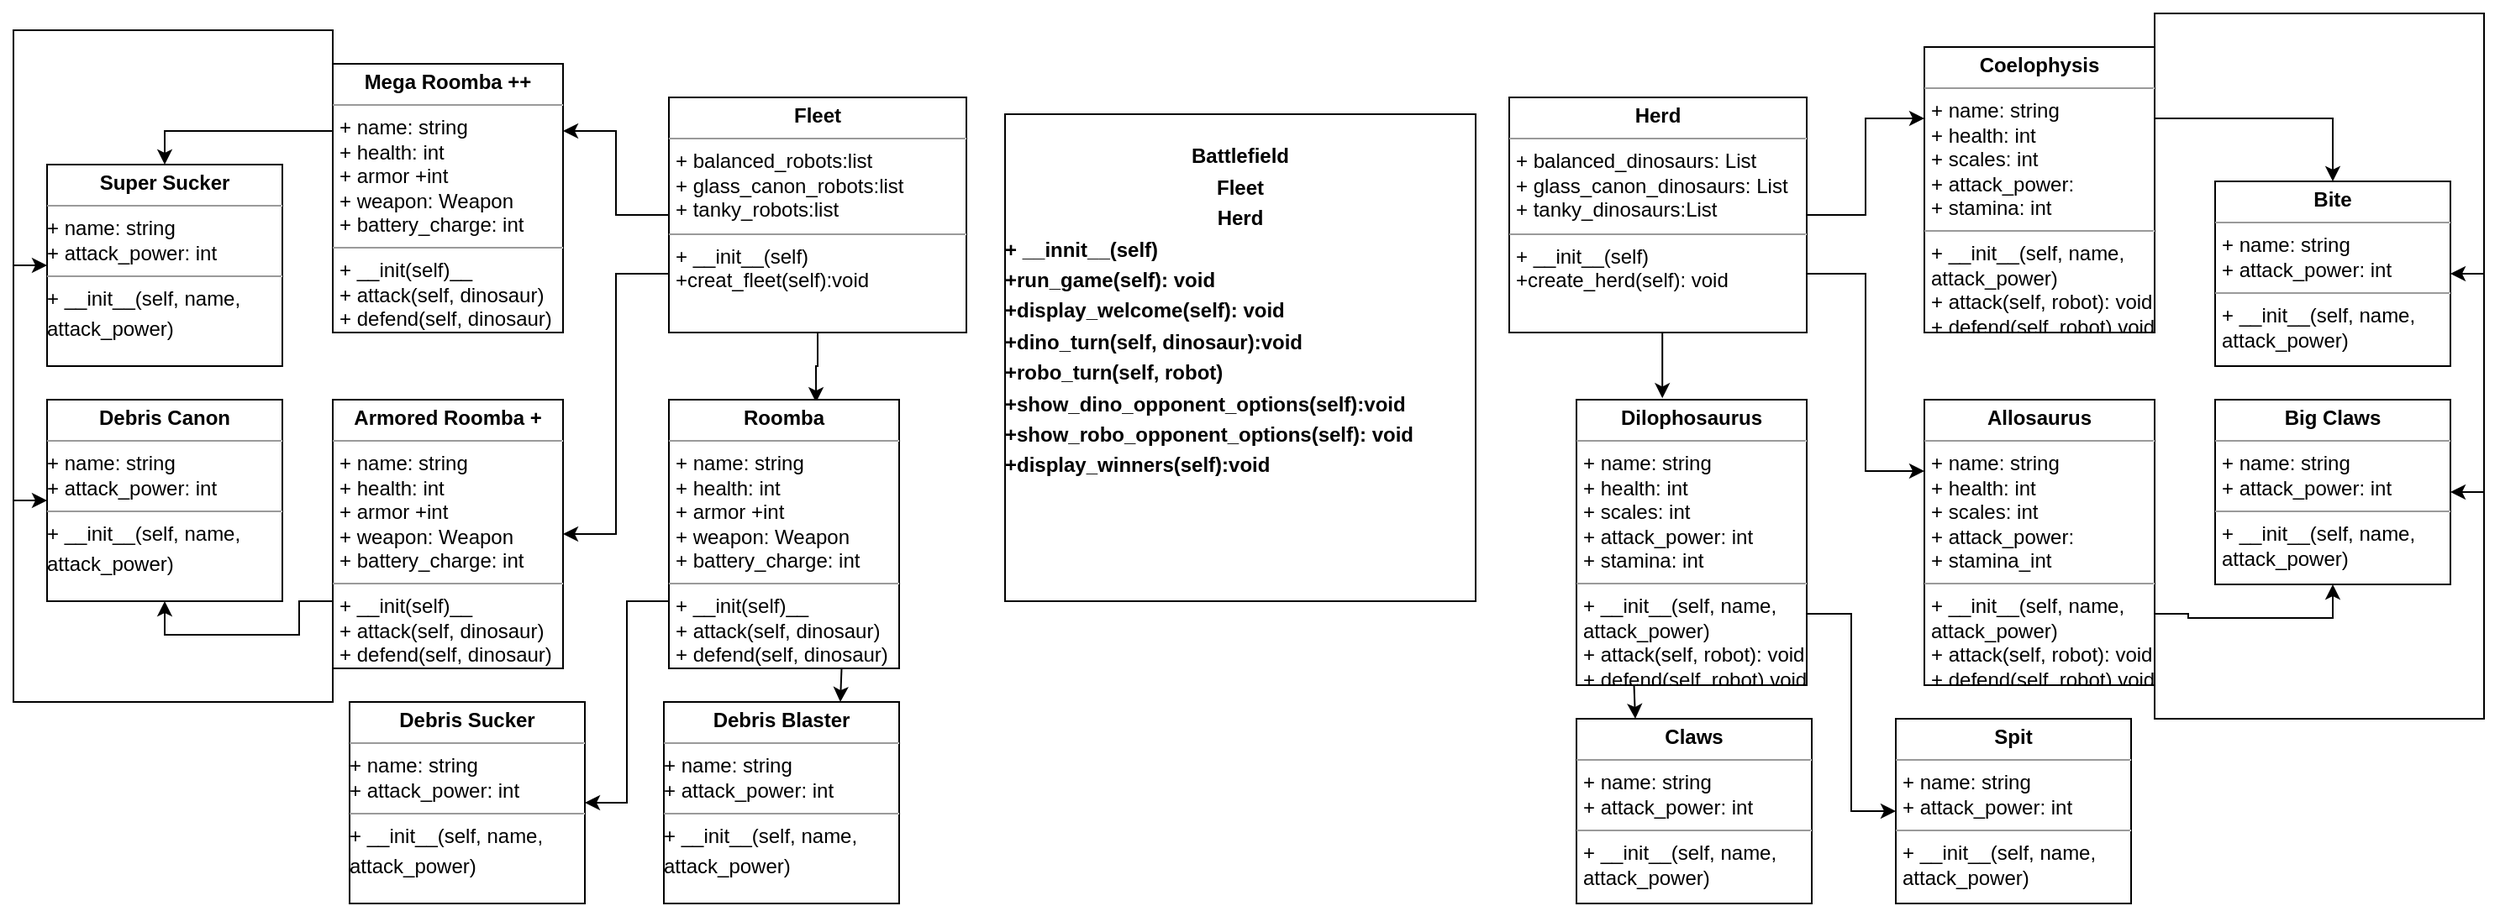 <mxfile version="15.0.6" type="device"><diagram id="C5RBs43oDa-KdzZeNtuy" name="Page-1"><mxGraphModel dx="2130" dy="1949" grid="1" gridSize="10" guides="1" tooltips="1" connect="1" arrows="1" fold="1" page="1" pageScale="1" pageWidth="827" pageHeight="1169" math="0" shadow="0"><root><mxCell id="WIyWlLk6GJQsqaUBKTNV-0"/><mxCell id="WIyWlLk6GJQsqaUBKTNV-1" parent="WIyWlLk6GJQsqaUBKTNV-0"/><mxCell id="hHB7BAhLzImjpgOIz_nn-50" style="edgeStyle=orthogonalEdgeStyle;rounded=0;orthogonalLoop=1;jettySize=auto;html=1;exitX=0.5;exitY=1;exitDx=0;exitDy=0;entryX=0.639;entryY=0.01;entryDx=0;entryDy=0;entryPerimeter=0;" edge="1" parent="WIyWlLk6GJQsqaUBKTNV-1" source="hHB7BAhLzImjpgOIz_nn-13" target="hHB7BAhLzImjpgOIz_nn-22"><mxGeometry relative="1" as="geometry"/></mxCell><mxCell id="hHB7BAhLzImjpgOIz_nn-51" style="edgeStyle=orthogonalEdgeStyle;rounded=0;orthogonalLoop=1;jettySize=auto;html=1;exitX=0;exitY=0.75;exitDx=0;exitDy=0;entryX=1;entryY=0.5;entryDx=0;entryDy=0;" edge="1" parent="WIyWlLk6GJQsqaUBKTNV-1" source="hHB7BAhLzImjpgOIz_nn-13" target="hHB7BAhLzImjpgOIz_nn-23"><mxGeometry relative="1" as="geometry"/></mxCell><mxCell id="hHB7BAhLzImjpgOIz_nn-52" style="edgeStyle=orthogonalEdgeStyle;rounded=0;orthogonalLoop=1;jettySize=auto;html=1;exitX=0;exitY=0.5;exitDx=0;exitDy=0;entryX=1;entryY=0.25;entryDx=0;entryDy=0;" edge="1" parent="WIyWlLk6GJQsqaUBKTNV-1" source="hHB7BAhLzImjpgOIz_nn-13" target="hHB7BAhLzImjpgOIz_nn-24"><mxGeometry relative="1" as="geometry"/></mxCell><mxCell id="hHB7BAhLzImjpgOIz_nn-13" value="&lt;p style=&quot;margin: 0px ; margin-top: 4px ; text-align: center&quot;&gt;&lt;b&gt;Fleet&lt;/b&gt;&lt;/p&gt;&lt;hr size=&quot;1&quot;&gt;&lt;p style=&quot;margin: 0px ; margin-left: 4px&quot;&gt;+ balanced_robots:list&lt;/p&gt;&lt;p style=&quot;margin: 0px ; margin-left: 4px&quot;&gt;+ glass_canon_robots:list&lt;/p&gt;&lt;p style=&quot;margin: 0px ; margin-left: 4px&quot;&gt;+ tanky_robots:list&lt;/p&gt;&lt;hr size=&quot;1&quot;&gt;&lt;p style=&quot;margin: 0px ; margin-left: 4px&quot;&gt;+ __init__(self)&lt;/p&gt;&lt;p style=&quot;margin: 0px ; margin-left: 4px&quot;&gt;+creat_fleet(self):void&lt;/p&gt;" style="verticalAlign=top;align=left;overflow=fill;fontSize=12;fontFamily=Helvetica;html=1;" vertex="1" parent="WIyWlLk6GJQsqaUBKTNV-1"><mxGeometry x="80" width="177" height="140" as="geometry"/></mxCell><mxCell id="hHB7BAhLzImjpgOIz_nn-18" value="&lt;p style=&quot;margin: 0px ; margin-top: 4px ; text-align: center&quot;&gt;&lt;br&gt;&lt;b&gt;Battlefield&lt;/b&gt;&lt;/p&gt;&lt;p style=&quot;margin: 0px ; margin-top: 4px ; text-align: center&quot;&gt;&lt;b&gt;Fleet&lt;/b&gt;&lt;/p&gt;&lt;p style=&quot;margin: 0px ; margin-top: 4px ; text-align: center&quot;&gt;&lt;b&gt;Herd&lt;/b&gt;&lt;/p&gt;&lt;p style=&quot;margin: 4px 0px 0px&quot;&gt;&lt;b&gt;+ __innit__(self)&lt;/b&gt;&lt;/p&gt;&lt;p style=&quot;margin: 4px 0px 0px&quot;&gt;&lt;b&gt;+run_game(self): void&lt;/b&gt;&lt;/p&gt;&lt;p style=&quot;margin: 4px 0px 0px&quot;&gt;&lt;b&gt;+display_welcome(self): void&lt;/b&gt;&lt;/p&gt;&lt;p style=&quot;margin: 4px 0px 0px&quot;&gt;&lt;b&gt;+dino_turn(self, dinosaur):void&lt;/b&gt;&lt;/p&gt;&lt;p style=&quot;margin: 4px 0px 0px&quot;&gt;&lt;b&gt;+robo_turn(self, robot)&lt;/b&gt;&lt;/p&gt;&lt;p style=&quot;margin: 4px 0px 0px&quot;&gt;&lt;b&gt;+show_dino_opponent_options(self):void&lt;/b&gt;&lt;/p&gt;&lt;p style=&quot;margin: 4px 0px 0px&quot;&gt;&lt;b&gt;+show_robo_opponent_options(self): void&lt;/b&gt;&lt;/p&gt;&lt;p style=&quot;margin: 4px 0px 0px&quot;&gt;&lt;b&gt;+display_winners(self):void&lt;/b&gt;&lt;/p&gt;" style="verticalAlign=top;align=left;overflow=fill;fontSize=12;fontFamily=Helvetica;html=1;" vertex="1" parent="WIyWlLk6GJQsqaUBKTNV-1"><mxGeometry x="280" y="10" width="280" height="290" as="geometry"/></mxCell><mxCell id="hHB7BAhLzImjpgOIz_nn-44" style="edgeStyle=orthogonalEdgeStyle;rounded=0;orthogonalLoop=1;jettySize=auto;html=1;exitX=0.5;exitY=1;exitDx=0;exitDy=0;entryX=0.373;entryY=-0.005;entryDx=0;entryDy=0;entryPerimeter=0;" edge="1" parent="WIyWlLk6GJQsqaUBKTNV-1" source="hHB7BAhLzImjpgOIz_nn-19" target="hHB7BAhLzImjpgOIz_nn-26"><mxGeometry relative="1" as="geometry"/></mxCell><mxCell id="hHB7BAhLzImjpgOIz_nn-45" style="edgeStyle=orthogonalEdgeStyle;rounded=0;orthogonalLoop=1;jettySize=auto;html=1;exitX=1;exitY=0.75;exitDx=0;exitDy=0;entryX=0;entryY=0.25;entryDx=0;entryDy=0;" edge="1" parent="WIyWlLk6GJQsqaUBKTNV-1" source="hHB7BAhLzImjpgOIz_nn-19" target="hHB7BAhLzImjpgOIz_nn-28"><mxGeometry relative="1" as="geometry"/></mxCell><mxCell id="hHB7BAhLzImjpgOIz_nn-47" style="edgeStyle=orthogonalEdgeStyle;rounded=0;orthogonalLoop=1;jettySize=auto;html=1;exitX=1;exitY=0.5;exitDx=0;exitDy=0;entryX=0;entryY=0.25;entryDx=0;entryDy=0;" edge="1" parent="WIyWlLk6GJQsqaUBKTNV-1" source="hHB7BAhLzImjpgOIz_nn-19" target="hHB7BAhLzImjpgOIz_nn-29"><mxGeometry relative="1" as="geometry"/></mxCell><mxCell id="hHB7BAhLzImjpgOIz_nn-19" value="&lt;p style=&quot;margin: 0px ; margin-top: 4px ; text-align: center&quot;&gt;&lt;b&gt;Herd&lt;/b&gt;&lt;/p&gt;&lt;hr size=&quot;1&quot;&gt;&lt;p style=&quot;margin: 0px ; margin-left: 4px&quot;&gt;+ balanced_dinosaurs: List&lt;/p&gt;&lt;p style=&quot;margin: 0px ; margin-left: 4px&quot;&gt;+ glass_canon_dinosaurs: List&lt;/p&gt;&lt;p style=&quot;margin: 0px ; margin-left: 4px&quot;&gt;+ tanky_dinosaurs:List&lt;/p&gt;&lt;hr size=&quot;1&quot;&gt;&lt;p style=&quot;margin: 0px ; margin-left: 4px&quot;&gt;+ __init__(self)&lt;/p&gt;&lt;p style=&quot;margin: 0px ; margin-left: 4px&quot;&gt;+create_herd(self): void&lt;/p&gt;" style="verticalAlign=top;align=left;overflow=fill;fontSize=12;fontFamily=Helvetica;html=1;" vertex="1" parent="WIyWlLk6GJQsqaUBKTNV-1"><mxGeometry x="580" width="177" height="140" as="geometry"/></mxCell><mxCell id="hHB7BAhLzImjpgOIz_nn-53" style="edgeStyle=orthogonalEdgeStyle;rounded=0;orthogonalLoop=1;jettySize=auto;html=1;exitX=0.75;exitY=1;exitDx=0;exitDy=0;entryX=0.75;entryY=0;entryDx=0;entryDy=0;" edge="1" parent="WIyWlLk6GJQsqaUBKTNV-1" source="hHB7BAhLzImjpgOIz_nn-22" target="hHB7BAhLzImjpgOIz_nn-31"><mxGeometry relative="1" as="geometry"/></mxCell><mxCell id="hHB7BAhLzImjpgOIz_nn-55" style="edgeStyle=orthogonalEdgeStyle;rounded=0;orthogonalLoop=1;jettySize=auto;html=1;exitX=0;exitY=0.75;exitDx=0;exitDy=0;entryX=1;entryY=0.5;entryDx=0;entryDy=0;" edge="1" parent="WIyWlLk6GJQsqaUBKTNV-1" source="hHB7BAhLzImjpgOIz_nn-22" target="hHB7BAhLzImjpgOIz_nn-54"><mxGeometry relative="1" as="geometry"/></mxCell><mxCell id="hHB7BAhLzImjpgOIz_nn-22" value="&lt;p style=&quot;margin: 0px ; margin-top: 4px ; text-align: center&quot;&gt;&lt;b&gt;Roomba&lt;/b&gt;&lt;/p&gt;&lt;hr size=&quot;1&quot;&gt;&lt;p style=&quot;margin: 0px ; margin-left: 4px&quot;&gt;+ name: string&lt;/p&gt;&lt;p style=&quot;margin: 0px ; margin-left: 4px&quot;&gt;+ health: int&lt;/p&gt;&lt;p style=&quot;margin: 0px ; margin-left: 4px&quot;&gt;+ armor +int&lt;/p&gt;&lt;p style=&quot;margin: 0px ; margin-left: 4px&quot;&gt;+ weapon: Weapon&lt;/p&gt;&lt;p style=&quot;margin: 0px ; margin-left: 4px&quot;&gt;+ battery_charge: int&lt;br&gt;&lt;/p&gt;&lt;hr size=&quot;1&quot;&gt;&lt;p style=&quot;margin: 0px ; margin-left: 4px&quot;&gt;+ __init(self)__&lt;/p&gt;&lt;p style=&quot;margin: 0px ; margin-left: 4px&quot;&gt;+ attack(self, dinosaur)&lt;/p&gt;&lt;p style=&quot;margin: 0px ; margin-left: 4px&quot;&gt;+ defend(self, dinosaur)&lt;/p&gt;" style="verticalAlign=top;align=left;overflow=fill;fontSize=12;fontFamily=Helvetica;html=1;" vertex="1" parent="WIyWlLk6GJQsqaUBKTNV-1"><mxGeometry x="80" y="180" width="137" height="160" as="geometry"/></mxCell><mxCell id="hHB7BAhLzImjpgOIz_nn-67" style="edgeStyle=orthogonalEdgeStyle;rounded=0;orthogonalLoop=1;jettySize=auto;html=1;exitX=0;exitY=0.75;exitDx=0;exitDy=0;entryX=0.5;entryY=1;entryDx=0;entryDy=0;" edge="1" parent="WIyWlLk6GJQsqaUBKTNV-1" source="hHB7BAhLzImjpgOIz_nn-23" target="hHB7BAhLzImjpgOIz_nn-30"><mxGeometry relative="1" as="geometry"/></mxCell><mxCell id="hHB7BAhLzImjpgOIz_nn-68" style="edgeStyle=orthogonalEdgeStyle;rounded=0;orthogonalLoop=1;jettySize=auto;html=1;exitX=0;exitY=1;exitDx=0;exitDy=0;entryX=0;entryY=0.5;entryDx=0;entryDy=0;" edge="1" parent="WIyWlLk6GJQsqaUBKTNV-1" source="hHB7BAhLzImjpgOIz_nn-23" target="hHB7BAhLzImjpgOIz_nn-56"><mxGeometry relative="1" as="geometry"/></mxCell><mxCell id="hHB7BAhLzImjpgOIz_nn-23" value="&lt;p style=&quot;margin: 0px ; margin-top: 4px ; text-align: center&quot;&gt;&lt;b&gt;Armored Roomba +&lt;/b&gt;&lt;/p&gt;&lt;hr size=&quot;1&quot;&gt;&lt;p style=&quot;margin: 0px ; margin-left: 4px&quot;&gt;+&amp;nbsp;&lt;span&gt;name: string&lt;/span&gt;&lt;/p&gt;&lt;p style=&quot;margin: 0px 0px 0px 4px&quot;&gt;+ health: int&lt;/p&gt;&lt;p style=&quot;margin: 0px 0px 0px 4px&quot;&gt;+ armor +int&lt;/p&gt;&lt;p style=&quot;margin: 0px ; margin-left: 4px&quot;&gt;&lt;span&gt;+ weapon: Weapon&lt;/span&gt;&amp;nbsp;&lt;/p&gt;&lt;p style=&quot;margin: 0px ; margin-left: 4px&quot;&gt;+ battery_charge: int&lt;/p&gt;&lt;hr size=&quot;1&quot;&gt;&lt;p style=&quot;margin: 0px 0px 0px 4px&quot;&gt;+ __init(self)__&lt;/p&gt;&lt;p style=&quot;margin: 0px 0px 0px 4px&quot;&gt;+ attack(self, dinosaur)&lt;/p&gt;&lt;p style=&quot;margin: 0px 0px 0px 4px&quot;&gt;+ defend(self, dinosaur)&lt;/p&gt;" style="verticalAlign=top;align=left;overflow=fill;fontSize=12;fontFamily=Helvetica;html=1;" vertex="1" parent="WIyWlLk6GJQsqaUBKTNV-1"><mxGeometry x="-120" y="180" width="137" height="160" as="geometry"/></mxCell><mxCell id="hHB7BAhLzImjpgOIz_nn-57" style="edgeStyle=orthogonalEdgeStyle;rounded=0;orthogonalLoop=1;jettySize=auto;html=1;exitX=0;exitY=0.25;exitDx=0;exitDy=0;entryX=0.5;entryY=0;entryDx=0;entryDy=0;" edge="1" parent="WIyWlLk6GJQsqaUBKTNV-1" source="hHB7BAhLzImjpgOIz_nn-24" target="hHB7BAhLzImjpgOIz_nn-56"><mxGeometry relative="1" as="geometry"/></mxCell><mxCell id="hHB7BAhLzImjpgOIz_nn-69" style="edgeStyle=orthogonalEdgeStyle;rounded=0;orthogonalLoop=1;jettySize=auto;html=1;exitX=0;exitY=0;exitDx=0;exitDy=0;entryX=0;entryY=0.5;entryDx=0;entryDy=0;" edge="1" parent="WIyWlLk6GJQsqaUBKTNV-1" source="hHB7BAhLzImjpgOIz_nn-24" target="hHB7BAhLzImjpgOIz_nn-30"><mxGeometry relative="1" as="geometry"/></mxCell><mxCell id="hHB7BAhLzImjpgOIz_nn-24" value="&lt;p style=&quot;margin: 0px ; margin-top: 4px ; text-align: center&quot;&gt;&lt;b&gt;Mega Roomba ++&lt;/b&gt;&lt;/p&gt;&lt;hr size=&quot;1&quot;&gt;&lt;p style=&quot;margin: 0px 0px 0px 4px&quot;&gt;+&amp;nbsp;name: string&lt;/p&gt;&lt;p style=&quot;margin: 0px 0px 0px 4px&quot;&gt;+ health: int&lt;/p&gt;&lt;p style=&quot;margin: 0px 0px 0px 4px&quot;&gt;+ armor +int&lt;/p&gt;&lt;p style=&quot;margin: 0px 0px 0px 4px&quot;&gt;+ weapon: Weapon&lt;/p&gt;&lt;p style=&quot;margin: 0px 0px 0px 4px&quot;&gt;+ battery_charge: int&lt;br&gt;&lt;/p&gt;&lt;hr size=&quot;1&quot;&gt;&lt;p style=&quot;margin: 0px 0px 0px 4px&quot;&gt;+ __init(self)__&lt;/p&gt;&lt;p style=&quot;margin: 0px 0px 0px 4px&quot;&gt;+ attack(self, dinosaur)&lt;/p&gt;&lt;p style=&quot;margin: 0px 0px 0px 4px&quot;&gt;+ defend(self, dinosaur)&lt;/p&gt;" style="verticalAlign=top;align=left;overflow=fill;fontSize=12;fontFamily=Helvetica;html=1;" vertex="1" parent="WIyWlLk6GJQsqaUBKTNV-1"><mxGeometry x="-120" y="-20" width="137" height="160" as="geometry"/></mxCell><mxCell id="hHB7BAhLzImjpgOIz_nn-34" style="edgeStyle=orthogonalEdgeStyle;rounded=0;orthogonalLoop=1;jettySize=auto;html=1;exitX=0.25;exitY=1;exitDx=0;exitDy=0;entryX=0.25;entryY=0;entryDx=0;entryDy=0;" edge="1" parent="WIyWlLk6GJQsqaUBKTNV-1" source="hHB7BAhLzImjpgOIz_nn-26" target="hHB7BAhLzImjpgOIz_nn-32"><mxGeometry relative="1" as="geometry"/></mxCell><mxCell id="hHB7BAhLzImjpgOIz_nn-37" style="edgeStyle=orthogonalEdgeStyle;rounded=0;orthogonalLoop=1;jettySize=auto;html=1;exitX=1;exitY=0.75;exitDx=0;exitDy=0;entryX=0;entryY=0.5;entryDx=0;entryDy=0;" edge="1" parent="WIyWlLk6GJQsqaUBKTNV-1" source="hHB7BAhLzImjpgOIz_nn-26" target="hHB7BAhLzImjpgOIz_nn-33"><mxGeometry relative="1" as="geometry"/></mxCell><mxCell id="hHB7BAhLzImjpgOIz_nn-26" value="&lt;p style=&quot;margin: 0px ; margin-top: 4px ; text-align: center&quot;&gt;&lt;b&gt;Dilophosaurus&lt;/b&gt;&lt;br&gt;&lt;/p&gt;&lt;hr size=&quot;1&quot;&gt;&lt;p style=&quot;margin: 0px ; margin-left: 4px&quot;&gt;+ name: string&lt;/p&gt;&lt;p style=&quot;margin: 0px ; margin-left: 4px&quot;&gt;+ health: int&lt;/p&gt;&lt;p style=&quot;margin: 0px ; margin-left: 4px&quot;&gt;+ scales: int&lt;/p&gt;&lt;p style=&quot;margin: 0px ; margin-left: 4px&quot;&gt;+ attack_power: int&lt;/p&gt;&lt;p style=&quot;margin: 0px ; margin-left: 4px&quot;&gt;+ stamina: int&lt;/p&gt;&lt;hr size=&quot;1&quot;&gt;&lt;p style=&quot;margin: 0px ; margin-left: 4px&quot;&gt;+ __init__(self, name,&lt;/p&gt;&lt;p style=&quot;margin: 0px ; margin-left: 4px&quot;&gt;attack_power)&lt;/p&gt;&lt;p style=&quot;margin: 0px ; margin-left: 4px&quot;&gt;+ attack(self, robot): void&lt;/p&gt;&lt;p style=&quot;margin: 0px ; margin-left: 4px&quot;&gt;+ defend(self, robot) void&lt;/p&gt;" style="verticalAlign=top;align=left;overflow=fill;fontSize=12;fontFamily=Helvetica;html=1;" vertex="1" parent="WIyWlLk6GJQsqaUBKTNV-1"><mxGeometry x="620" y="180" width="137" height="170" as="geometry"/></mxCell><mxCell id="hHB7BAhLzImjpgOIz_nn-42" style="edgeStyle=orthogonalEdgeStyle;rounded=0;orthogonalLoop=1;jettySize=auto;html=1;exitX=1;exitY=0.75;exitDx=0;exitDy=0;entryX=0.5;entryY=1;entryDx=0;entryDy=0;" edge="1" parent="WIyWlLk6GJQsqaUBKTNV-1" source="hHB7BAhLzImjpgOIz_nn-28" target="hHB7BAhLzImjpgOIz_nn-38"><mxGeometry relative="1" as="geometry"/></mxCell><mxCell id="hHB7BAhLzImjpgOIz_nn-65" style="edgeStyle=orthogonalEdgeStyle;rounded=0;orthogonalLoop=1;jettySize=auto;html=1;exitX=1;exitY=1;exitDx=0;exitDy=0;entryX=1;entryY=0.5;entryDx=0;entryDy=0;" edge="1" parent="WIyWlLk6GJQsqaUBKTNV-1" source="hHB7BAhLzImjpgOIz_nn-28" target="hHB7BAhLzImjpgOIz_nn-39"><mxGeometry relative="1" as="geometry"/></mxCell><mxCell id="hHB7BAhLzImjpgOIz_nn-28" value="&lt;p style=&quot;margin: 0px ; margin-top: 4px ; text-align: center&quot;&gt;&lt;b&gt;Allosaurus&lt;/b&gt;&lt;/p&gt;&lt;hr size=&quot;1&quot;&gt;&lt;p style=&quot;margin: 0px ; margin-left: 4px&quot;&gt;+ name: string&lt;/p&gt;&lt;p style=&quot;margin: 0px ; margin-left: 4px&quot;&gt;+ health: int&lt;/p&gt;&lt;p style=&quot;margin: 0px ; margin-left: 4px&quot;&gt;+ scales: int&lt;/p&gt;&lt;p style=&quot;margin: 0px ; margin-left: 4px&quot;&gt;+ attack_power:&amp;nbsp;&lt;/p&gt;&lt;p style=&quot;margin: 0px ; margin-left: 4px&quot;&gt;+ stamina_int&lt;/p&gt;&lt;hr size=&quot;1&quot;&gt;&lt;p style=&quot;margin: 0px ; margin-left: 4px&quot;&gt;+ __init__(self, name,&lt;/p&gt;&lt;p style=&quot;margin: 0px ; margin-left: 4px&quot;&gt;attack_power)&lt;/p&gt;&lt;p style=&quot;margin: 0px ; margin-left: 4px&quot;&gt;+ attack(self, robot): void&lt;/p&gt;&lt;p style=&quot;margin: 0px ; margin-left: 4px&quot;&gt;+ defend(self, robot) void&lt;/p&gt;" style="verticalAlign=top;align=left;overflow=fill;fontSize=12;fontFamily=Helvetica;html=1;" vertex="1" parent="WIyWlLk6GJQsqaUBKTNV-1"><mxGeometry x="827" y="180" width="137" height="170" as="geometry"/></mxCell><mxCell id="hHB7BAhLzImjpgOIz_nn-40" style="edgeStyle=orthogonalEdgeStyle;rounded=0;orthogonalLoop=1;jettySize=auto;html=1;exitX=1;exitY=0.25;exitDx=0;exitDy=0;entryX=0.5;entryY=0;entryDx=0;entryDy=0;" edge="1" parent="WIyWlLk6GJQsqaUBKTNV-1" source="hHB7BAhLzImjpgOIz_nn-29" target="hHB7BAhLzImjpgOIz_nn-39"><mxGeometry relative="1" as="geometry"/></mxCell><mxCell id="hHB7BAhLzImjpgOIz_nn-64" style="edgeStyle=orthogonalEdgeStyle;rounded=0;orthogonalLoop=1;jettySize=auto;html=1;exitX=1;exitY=0;exitDx=0;exitDy=0;entryX=1;entryY=0.5;entryDx=0;entryDy=0;" edge="1" parent="WIyWlLk6GJQsqaUBKTNV-1" source="hHB7BAhLzImjpgOIz_nn-29" target="hHB7BAhLzImjpgOIz_nn-38"><mxGeometry relative="1" as="geometry"/></mxCell><mxCell id="hHB7BAhLzImjpgOIz_nn-29" value="&lt;p style=&quot;margin: 0px ; margin-top: 4px ; text-align: center&quot;&gt;&lt;b&gt;Coelophysis&lt;/b&gt;&lt;br&gt;&lt;/p&gt;&lt;hr size=&quot;1&quot;&gt;&lt;p style=&quot;margin: 0px ; margin-left: 4px&quot;&gt;+ name: string&lt;/p&gt;&lt;p style=&quot;margin: 0px ; margin-left: 4px&quot;&gt;+ health: int&lt;/p&gt;&lt;p style=&quot;margin: 0px ; margin-left: 4px&quot;&gt;+ scales: int&lt;/p&gt;&lt;p style=&quot;margin: 0px ; margin-left: 4px&quot;&gt;+ attack_power:&amp;nbsp;&lt;/p&gt;&lt;p style=&quot;margin: 0px ; margin-left: 4px&quot;&gt;+ stamina: int&lt;/p&gt;&lt;hr size=&quot;1&quot;&gt;&lt;p style=&quot;margin: 0px ; margin-left: 4px&quot;&gt;+ __init__(self, name,&lt;/p&gt;&lt;p style=&quot;margin: 0px ; margin-left: 4px&quot;&gt;attack_power)&lt;/p&gt;&lt;p style=&quot;margin: 0px ; margin-left: 4px&quot;&gt;+ attack(self, robot): void&lt;/p&gt;&lt;p style=&quot;margin: 0px ; margin-left: 4px&quot;&gt;+ defend(self, robot) void&lt;/p&gt;" style="verticalAlign=top;align=left;overflow=fill;fontSize=12;fontFamily=Helvetica;html=1;" vertex="1" parent="WIyWlLk6GJQsqaUBKTNV-1"><mxGeometry x="827" y="-30" width="137" height="170" as="geometry"/></mxCell><mxCell id="hHB7BAhLzImjpgOIz_nn-30" value="&lt;p style=&quot;margin: 0px ; margin-top: 4px ; text-align: center&quot;&gt;&lt;b&gt;Debris Canon&lt;/b&gt;&lt;/p&gt;&lt;hr size=&quot;1&quot;&gt;+ name: string&lt;br&gt;+ attack_power: int&lt;br&gt;&lt;hr size=&quot;1&quot;&gt;&lt;div style=&quot;height: 2px&quot;&gt;+ __init__(self, name,&lt;/div&gt;&lt;div style=&quot;height: 2px&quot;&gt;&lt;br&gt;&lt;/div&gt;&lt;div style=&quot;height: 2px&quot;&gt;&lt;br&gt;&lt;/div&gt;&lt;div style=&quot;height: 2px&quot;&gt;&lt;br&gt;&lt;/div&gt;&lt;div style=&quot;height: 2px&quot;&gt;&lt;br&gt;&lt;/div&gt;&lt;div style=&quot;height: 2px&quot;&gt;&lt;br&gt;&lt;/div&gt;&lt;div style=&quot;height: 2px&quot;&gt;&lt;br&gt;&lt;/div&gt;&lt;div style=&quot;height: 2px&quot;&gt;&lt;br&gt;&lt;/div&gt;&lt;div style=&quot;height: 2px&quot;&gt;&lt;br&gt;&lt;/div&gt;&lt;div style=&quot;height: 2px&quot;&gt;attack_power)&lt;/div&gt;" style="verticalAlign=top;align=left;overflow=fill;fontSize=12;fontFamily=Helvetica;html=1;" vertex="1" parent="WIyWlLk6GJQsqaUBKTNV-1"><mxGeometry x="-290" y="180" width="140" height="120" as="geometry"/></mxCell><mxCell id="hHB7BAhLzImjpgOIz_nn-31" value="&lt;p style=&quot;margin: 0px ; margin-top: 4px ; text-align: center&quot;&gt;&lt;b&gt;Debris Blaster&lt;/b&gt;&lt;/p&gt;&lt;hr size=&quot;1&quot;&gt;+ name: string&lt;br&gt;+ attack_power: int&lt;br&gt;&lt;hr size=&quot;1&quot;&gt;&lt;div style=&quot;height: 2px&quot;&gt;+ __init__(self, name,&lt;/div&gt;&lt;div style=&quot;height: 2px&quot;&gt;&lt;br&gt;&lt;/div&gt;&lt;div style=&quot;height: 2px&quot;&gt;&lt;br&gt;&lt;/div&gt;&lt;div style=&quot;height: 2px&quot;&gt;&lt;br&gt;&lt;/div&gt;&lt;div style=&quot;height: 2px&quot;&gt;&lt;br&gt;&lt;/div&gt;&lt;div style=&quot;height: 2px&quot;&gt;&lt;br&gt;&lt;/div&gt;&lt;div style=&quot;height: 2px&quot;&gt;&lt;br&gt;&lt;/div&gt;&lt;div style=&quot;height: 2px&quot;&gt;&lt;br&gt;&lt;/div&gt;&lt;div style=&quot;height: 2px&quot;&gt;&lt;br&gt;&lt;/div&gt;&lt;div style=&quot;height: 2px&quot;&gt;attack_power)&lt;/div&gt;" style="verticalAlign=top;align=left;overflow=fill;fontSize=12;fontFamily=Helvetica;html=1;" vertex="1" parent="WIyWlLk6GJQsqaUBKTNV-1"><mxGeometry x="77" y="360" width="140" height="120" as="geometry"/></mxCell><mxCell id="hHB7BAhLzImjpgOIz_nn-32" value="&lt;p style=&quot;margin: 0px ; margin-top: 4px ; text-align: center&quot;&gt;&lt;b&gt;Claws&lt;/b&gt;&lt;/p&gt;&lt;hr size=&quot;1&quot;&gt;&lt;p style=&quot;margin: 0px ; margin-left: 4px&quot;&gt;+ name: string&lt;/p&gt;&lt;p style=&quot;margin: 0px ; margin-left: 4px&quot;&gt;+ attack_power: int&lt;/p&gt;&lt;hr size=&quot;1&quot;&gt;&lt;p style=&quot;margin: 0px ; margin-left: 4px&quot;&gt;+ __init__(self, name,&lt;/p&gt;&lt;p style=&quot;margin: 0px ; margin-left: 4px&quot;&gt;attack_power)&lt;/p&gt;" style="verticalAlign=top;align=left;overflow=fill;fontSize=12;fontFamily=Helvetica;html=1;" vertex="1" parent="WIyWlLk6GJQsqaUBKTNV-1"><mxGeometry x="620" y="370" width="140" height="110" as="geometry"/></mxCell><mxCell id="hHB7BAhLzImjpgOIz_nn-33" value="&lt;p style=&quot;margin: 0px ; margin-top: 4px ; text-align: center&quot;&gt;&lt;b&gt;Spit&lt;/b&gt;&lt;/p&gt;&lt;hr size=&quot;1&quot;&gt;&lt;p style=&quot;margin: 0px ; margin-left: 4px&quot;&gt;+ name: string&lt;/p&gt;&lt;p style=&quot;margin: 0px ; margin-left: 4px&quot;&gt;+ attack_power: int&lt;/p&gt;&lt;hr size=&quot;1&quot;&gt;&lt;p style=&quot;margin: 0px ; margin-left: 4px&quot;&gt;+ __init__(self, name,&lt;/p&gt;&lt;p style=&quot;margin: 0px ; margin-left: 4px&quot;&gt;attack_power)&lt;/p&gt;" style="verticalAlign=top;align=left;overflow=fill;fontSize=12;fontFamily=Helvetica;html=1;" vertex="1" parent="WIyWlLk6GJQsqaUBKTNV-1"><mxGeometry x="810" y="370" width="140" height="110" as="geometry"/></mxCell><mxCell id="hHB7BAhLzImjpgOIz_nn-38" value="&lt;p style=&quot;margin: 0px ; margin-top: 4px ; text-align: center&quot;&gt;&lt;b&gt;Big Claws&lt;/b&gt;&lt;/p&gt;&lt;hr size=&quot;1&quot;&gt;&lt;p style=&quot;margin: 0px ; margin-left: 4px&quot;&gt;+ name: string&lt;/p&gt;&lt;p style=&quot;margin: 0px ; margin-left: 4px&quot;&gt;+ attack_power: int&lt;/p&gt;&lt;hr size=&quot;1&quot;&gt;&lt;p style=&quot;margin: 0px ; margin-left: 4px&quot;&gt;+ __init__(self, name,&lt;/p&gt;&lt;p style=&quot;margin: 0px ; margin-left: 4px&quot;&gt;attack_power)&lt;/p&gt;" style="verticalAlign=top;align=left;overflow=fill;fontSize=12;fontFamily=Helvetica;html=1;" vertex="1" parent="WIyWlLk6GJQsqaUBKTNV-1"><mxGeometry x="1000" y="180" width="140" height="110" as="geometry"/></mxCell><mxCell id="hHB7BAhLzImjpgOIz_nn-39" value="&lt;p style=&quot;margin: 0px ; margin-top: 4px ; text-align: center&quot;&gt;&lt;b&gt;Bite&lt;/b&gt;&lt;/p&gt;&lt;hr size=&quot;1&quot;&gt;&lt;p style=&quot;margin: 0px ; margin-left: 4px&quot;&gt;+ name: string&lt;/p&gt;&lt;p style=&quot;margin: 0px ; margin-left: 4px&quot;&gt;+ attack_power: int&lt;/p&gt;&lt;hr size=&quot;1&quot;&gt;&lt;p style=&quot;margin: 0px ; margin-left: 4px&quot;&gt;+ __init__(self, name,&lt;/p&gt;&lt;p style=&quot;margin: 0px ; margin-left: 4px&quot;&gt;attack_power)&lt;/p&gt;" style="verticalAlign=top;align=left;overflow=fill;fontSize=12;fontFamily=Helvetica;html=1;" vertex="1" parent="WIyWlLk6GJQsqaUBKTNV-1"><mxGeometry x="1000" y="50" width="140" height="110" as="geometry"/></mxCell><mxCell id="hHB7BAhLzImjpgOIz_nn-54" value="&lt;p style=&quot;margin: 0px ; margin-top: 4px ; text-align: center&quot;&gt;&lt;b&gt;Debris Sucker&lt;/b&gt;&lt;/p&gt;&lt;hr size=&quot;1&quot;&gt;+ name: string&lt;br&gt;+ attack_power: int&lt;br&gt;&lt;hr size=&quot;1&quot;&gt;&lt;div style=&quot;height: 2px&quot;&gt;+ __init__(self, name,&lt;/div&gt;&lt;div style=&quot;height: 2px&quot;&gt;&lt;br&gt;&lt;/div&gt;&lt;div style=&quot;height: 2px&quot;&gt;&lt;br&gt;&lt;/div&gt;&lt;div style=&quot;height: 2px&quot;&gt;&lt;br&gt;&lt;/div&gt;&lt;div style=&quot;height: 2px&quot;&gt;&lt;br&gt;&lt;/div&gt;&lt;div style=&quot;height: 2px&quot;&gt;&lt;br&gt;&lt;/div&gt;&lt;div style=&quot;height: 2px&quot;&gt;&lt;br&gt;&lt;/div&gt;&lt;div style=&quot;height: 2px&quot;&gt;&lt;br&gt;&lt;/div&gt;&lt;div style=&quot;height: 2px&quot;&gt;&lt;br&gt;&lt;/div&gt;&lt;div style=&quot;height: 2px&quot;&gt;attack_power)&lt;/div&gt;" style="verticalAlign=top;align=left;overflow=fill;fontSize=12;fontFamily=Helvetica;html=1;" vertex="1" parent="WIyWlLk6GJQsqaUBKTNV-1"><mxGeometry x="-110" y="360" width="140" height="120" as="geometry"/></mxCell><mxCell id="hHB7BAhLzImjpgOIz_nn-56" value="&lt;p style=&quot;margin: 0px ; margin-top: 4px ; text-align: center&quot;&gt;&lt;b&gt;Super Sucker&lt;/b&gt;&lt;/p&gt;&lt;hr size=&quot;1&quot;&gt;+ name: string&lt;br&gt;+ attack_power: int&lt;br&gt;&lt;hr size=&quot;1&quot;&gt;&lt;div style=&quot;height: 2px&quot;&gt;+ __init__(self, name,&lt;/div&gt;&lt;div style=&quot;height: 2px&quot;&gt;&lt;br&gt;&lt;/div&gt;&lt;div style=&quot;height: 2px&quot;&gt;&lt;br&gt;&lt;/div&gt;&lt;div style=&quot;height: 2px&quot;&gt;&lt;br&gt;&lt;/div&gt;&lt;div style=&quot;height: 2px&quot;&gt;&lt;br&gt;&lt;/div&gt;&lt;div style=&quot;height: 2px&quot;&gt;&lt;br&gt;&lt;/div&gt;&lt;div style=&quot;height: 2px&quot;&gt;&lt;br&gt;&lt;/div&gt;&lt;div style=&quot;height: 2px&quot;&gt;&lt;br&gt;&lt;/div&gt;&lt;div style=&quot;height: 2px&quot;&gt;&lt;br&gt;&lt;/div&gt;&lt;div style=&quot;height: 2px&quot;&gt;attack_power)&lt;/div&gt;" style="verticalAlign=top;align=left;overflow=fill;fontSize=12;fontFamily=Helvetica;html=1;" vertex="1" parent="WIyWlLk6GJQsqaUBKTNV-1"><mxGeometry x="-290" y="40" width="140" height="120" as="geometry"/></mxCell></root></mxGraphModel></diagram></mxfile>